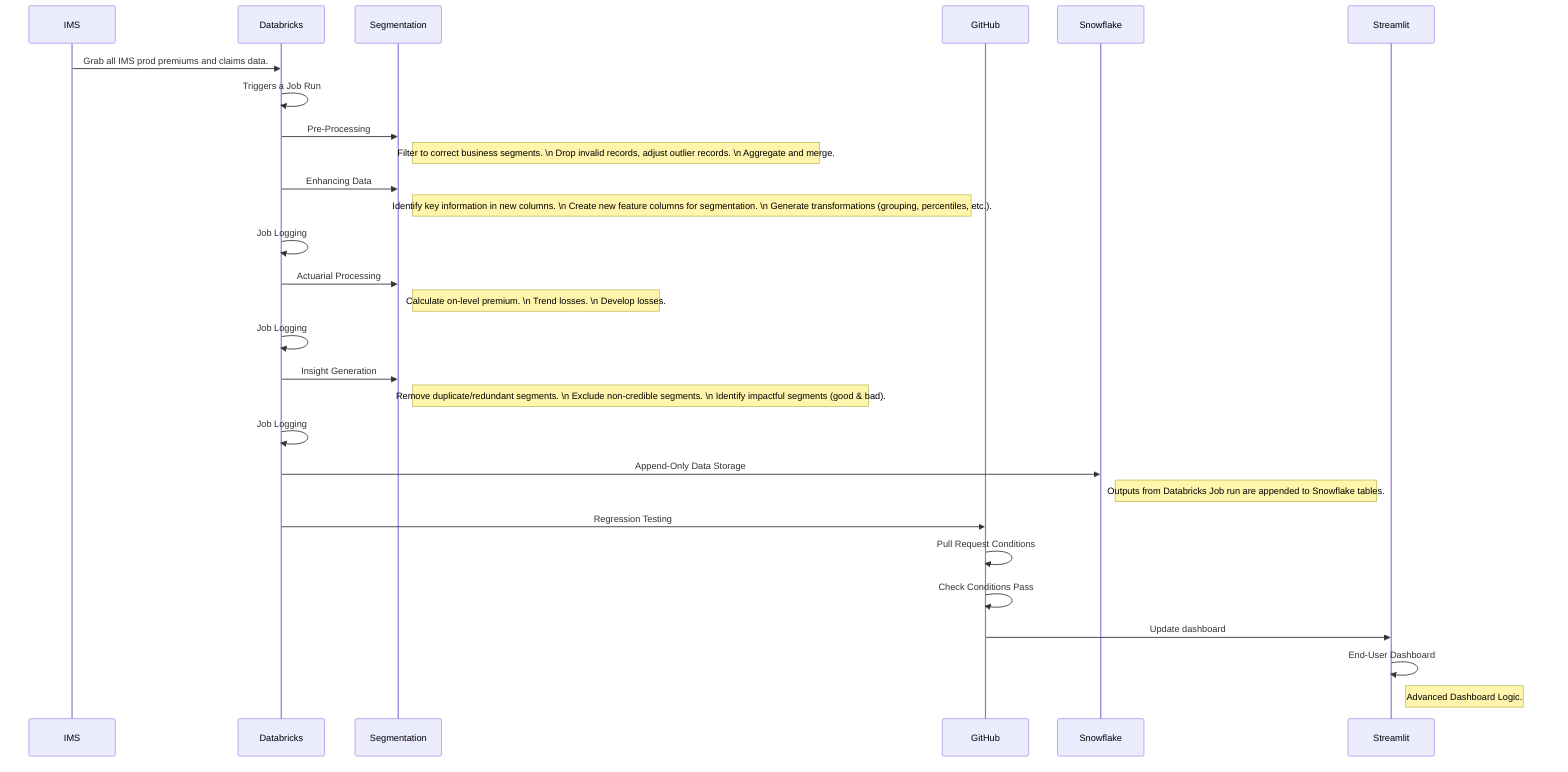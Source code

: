 sequenceDiagram
    participant IMS
    participant Databricks
    participant Segmentation
    participant GitHub
    participant Snowflake
    participant Streamlit

    IMS->>Databricks: Grab all IMS prod premiums and claims data.
    Databricks->>Databricks: Triggers a Job Run

    Databricks->>Segmentation: Pre-Processing
    Note right of Segmentation: Filter to correct business segments. \n Drop invalid records, adjust outlier records. \n Aggregate and merge.

    Databricks->>Segmentation: Enhancing Data
    Note right of Segmentation: Identify key information in new columns. \n Create new feature columns for segmentation. \n Generate transformations (grouping, percentiles, etc.).

    Databricks->>Databricks: Job Logging

    Databricks->>Segmentation: Actuarial Processing
    Note right of Segmentation: Calculate on-level premium. \n Trend losses. \n Develop losses.

    Databricks->>Databricks: Job Logging

    Databricks->>Segmentation: Insight Generation
    Note right of Segmentation: Remove duplicate/redundant segments. \n Exclude non-credible segments. \n Identify impactful segments (good & bad).

    Databricks->>Databricks: Job Logging

    Databricks->>Snowflake: Append-Only Data Storage
    Note right of Snowflake: Outputs from Databricks Job run are appended to Snowflake tables.

    Databricks->>GitHub: Regression Testing
    GitHub->>GitHub: Pull Request Conditions
    GitHub->>GitHub: Check Conditions Pass

    GitHub->>Streamlit: Update dashboard
    Streamlit->>Streamlit: End-User Dashboard
    Note right of Streamlit: Advanced Dashboard Logic.